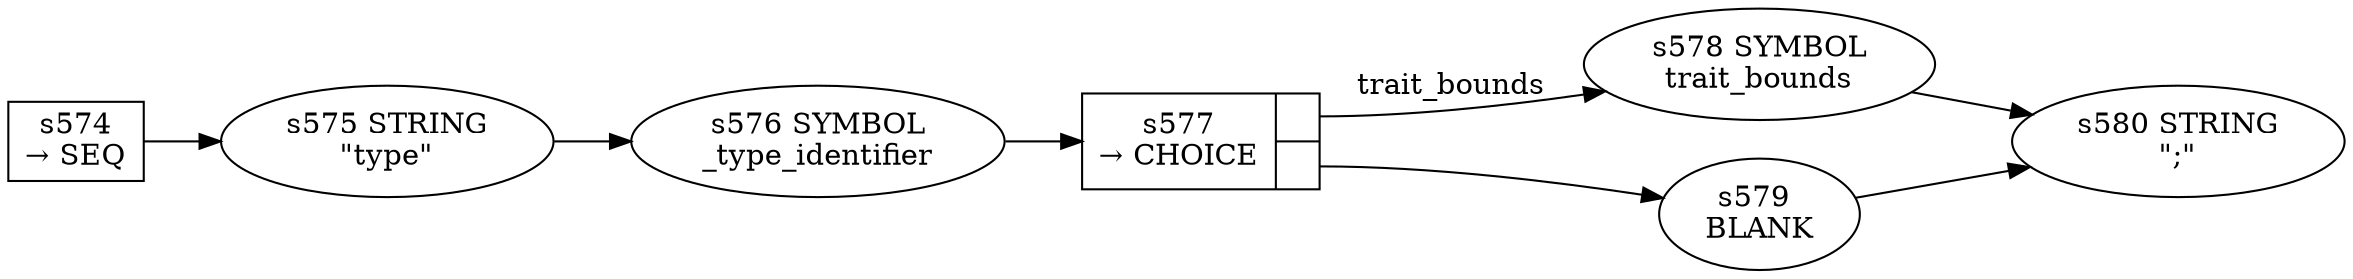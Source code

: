 
  digraph associated_type {
  
    rankdir=LR;
  
    s574 [label="s574\n&rarr; SEQ", shape=record, fixedsize=false, peripheries=1];
  s575 [label="s575 STRING\n\"type\""];
  s574 -> s575 [];
  s576 [label="s576 SYMBOL\n_type_identifier" href="rust-grammar.json._type_identifier.dot.svg"];
  s575 -> s576 [];
  s577 [label="{s577\n&rarr; CHOICE|{<p0>|<p1>}}", shape=record, fixedsize=false, peripheries=1];
  s578 [label="s578 SYMBOL\ntrait_bounds" href="rust-grammar.json.trait_bounds.dot.svg"];
  s577:p0 -> s578 [label="trait_bounds"];
  s579 [label="s579 \nBLANK"];
  s577:p1 -> s579 [label=""];
  s576 -> s577 [];
  s580 [label="s580 STRING\n\";\""];
  s578 -> s580 [];
  s579 -> s580 [];
  
  }
  